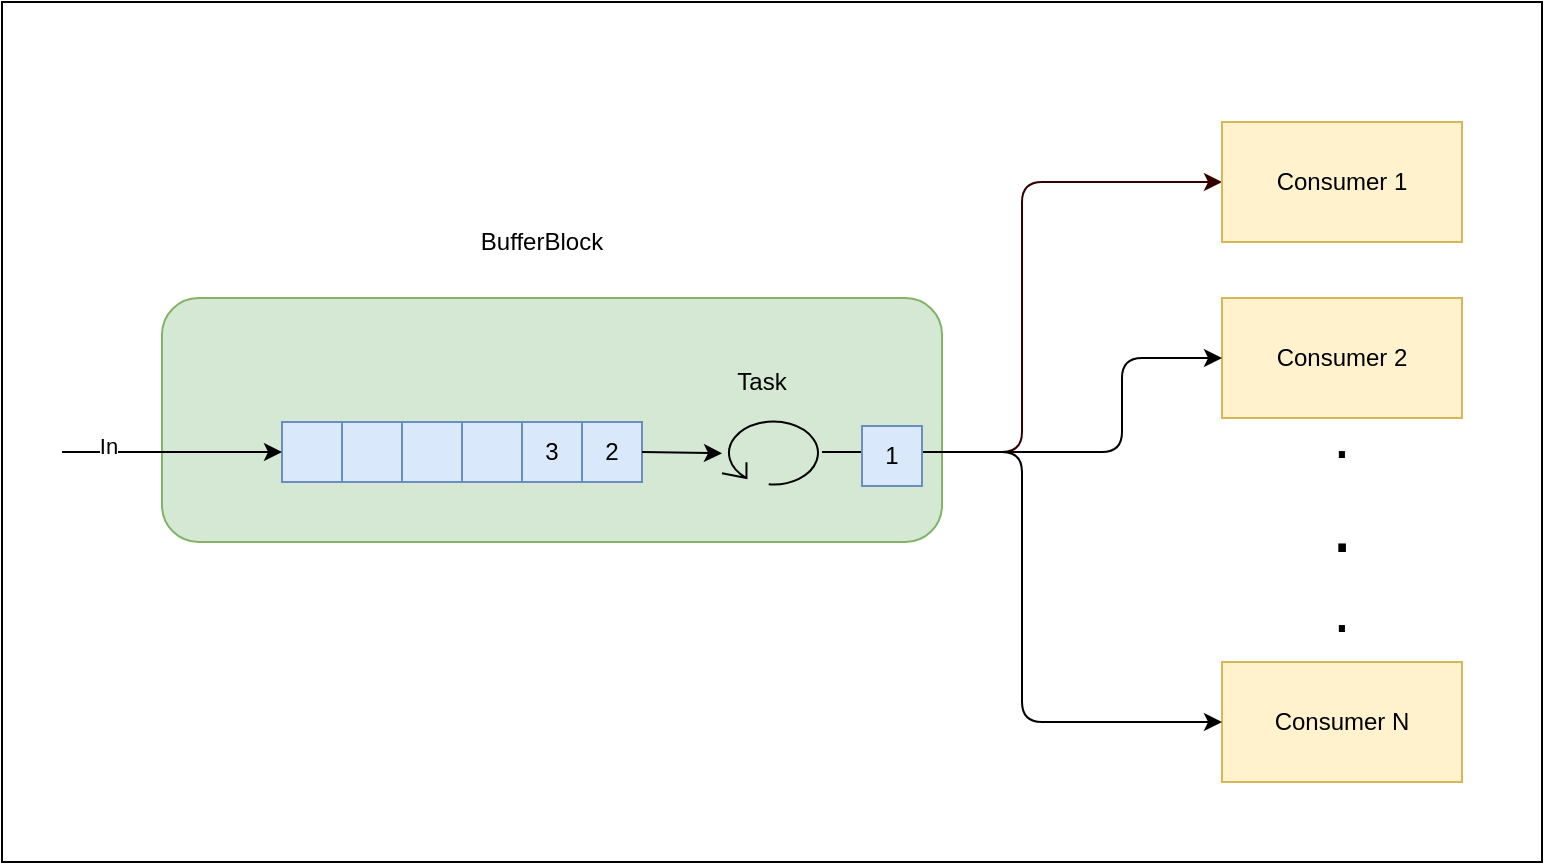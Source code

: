 <mxfile version="14.5.1" type="device"><diagram id="iWrIQW8u5420wMMB_0xD" name="Page-1"><mxGraphModel dx="1281" dy="1141" grid="1" gridSize="10" guides="1" tooltips="1" connect="1" arrows="1" fold="1" page="1" pageScale="1" pageWidth="827" pageHeight="1169" math="0" shadow="0"><root><mxCell id="0"/><mxCell id="1" parent="0"/><mxCell id="u-xC2j3YnMLvnL0ZKwwD-40" value="" style="rounded=0;whiteSpace=wrap;html=1;" vertex="1" parent="1"><mxGeometry x="10" y="50" width="770" height="430" as="geometry"/></mxCell><mxCell id="u-xC2j3YnMLvnL0ZKwwD-1" value="" style="rounded=1;whiteSpace=wrap;html=1;fillColor=#d5e8d4;strokeColor=#82b366;" vertex="1" parent="1"><mxGeometry x="90" y="198" width="390" height="122" as="geometry"/></mxCell><mxCell id="u-xC2j3YnMLvnL0ZKwwD-2" value="" style="whiteSpace=wrap;html=1;aspect=fixed;fillColor=#dae8fc;strokeColor=#6c8ebf;" vertex="1" parent="1"><mxGeometry x="150" y="260" width="30" height="30" as="geometry"/></mxCell><mxCell id="u-xC2j3YnMLvnL0ZKwwD-3" value="" style="whiteSpace=wrap;html=1;aspect=fixed;fillColor=#dae8fc;strokeColor=#6c8ebf;" vertex="1" parent="1"><mxGeometry x="180" y="260" width="30" height="30" as="geometry"/></mxCell><mxCell id="u-xC2j3YnMLvnL0ZKwwD-4" value="" style="whiteSpace=wrap;html=1;aspect=fixed;fillColor=#dae8fc;strokeColor=#6c8ebf;" vertex="1" parent="1"><mxGeometry x="210" y="260" width="30" height="30" as="geometry"/></mxCell><mxCell id="u-xC2j3YnMLvnL0ZKwwD-5" value="" style="whiteSpace=wrap;html=1;aspect=fixed;fillColor=#dae8fc;strokeColor=#6c8ebf;" vertex="1" parent="1"><mxGeometry x="240" y="260" width="30" height="30" as="geometry"/></mxCell><mxCell id="u-xC2j3YnMLvnL0ZKwwD-6" value="3" style="whiteSpace=wrap;html=1;aspect=fixed;fillColor=#dae8fc;strokeColor=#6c8ebf;" vertex="1" parent="1"><mxGeometry x="270" y="260" width="30" height="30" as="geometry"/></mxCell><mxCell id="u-xC2j3YnMLvnL0ZKwwD-7" value="2" style="whiteSpace=wrap;html=1;aspect=fixed;fillColor=#dae8fc;strokeColor=#6c8ebf;" vertex="1" parent="1"><mxGeometry x="300" y="260" width="30" height="30" as="geometry"/></mxCell><mxCell id="u-xC2j3YnMLvnL0ZKwwD-8" value="" style="endArrow=classic;html=1;entryX=0;entryY=0.5;entryDx=0;entryDy=0;" edge="1" parent="1" target="u-xC2j3YnMLvnL0ZKwwD-2"><mxGeometry width="50" height="50" relative="1" as="geometry"><mxPoint x="40" y="275" as="sourcePoint"/><mxPoint x="300" y="470" as="targetPoint"/></mxGeometry></mxCell><mxCell id="u-xC2j3YnMLvnL0ZKwwD-9" value="In" style="edgeLabel;html=1;align=center;verticalAlign=middle;resizable=0;points=[];" vertex="1" connectable="0" parent="u-xC2j3YnMLvnL0ZKwwD-8"><mxGeometry x="-0.582" y="3" relative="1" as="geometry"><mxPoint as="offset"/></mxGeometry></mxCell><mxCell id="u-xC2j3YnMLvnL0ZKwwD-10" value="" style="endArrow=classic;html=1;exitX=1;exitY=0.5;exitDx=0;exitDy=0;" edge="1" parent="1" source="u-xC2j3YnMLvnL0ZKwwD-7"><mxGeometry width="50" height="50" relative="1" as="geometry"><mxPoint x="250" y="520" as="sourcePoint"/><mxPoint x="370" y="275.667" as="targetPoint"/></mxGeometry></mxCell><mxCell id="u-xC2j3YnMLvnL0ZKwwD-11" value="" style="shape=mxgraph.bpmn.loop;html=1;outlineConnect=0;" vertex="1" parent="1"><mxGeometry x="370" y="258" width="50" height="34" as="geometry"/></mxCell><mxCell id="u-xC2j3YnMLvnL0ZKwwD-12" value="Task" style="text;html=1;strokeColor=none;fillColor=none;align=center;verticalAlign=middle;whiteSpace=wrap;rounded=0;" vertex="1" parent="1"><mxGeometry x="370" y="230" width="40" height="20" as="geometry"/></mxCell><mxCell id="u-xC2j3YnMLvnL0ZKwwD-13" value="" style="endArrow=classic;html=1;edgeStyle=orthogonalEdgeStyle;entryX=0;entryY=0.5;entryDx=0;entryDy=0;fillColor=#f8cecc;strokeColor=#330000;" edge="1" parent="1" source="u-xC2j3YnMLvnL0ZKwwD-11" target="u-xC2j3YnMLvnL0ZKwwD-22"><mxGeometry width="50" height="50" relative="1" as="geometry"><mxPoint x="50" y="285" as="sourcePoint"/><mxPoint x="570" y="275" as="targetPoint"/></mxGeometry></mxCell><mxCell id="u-xC2j3YnMLvnL0ZKwwD-15" value="BufferBlock" style="text;html=1;strokeColor=none;fillColor=none;align=center;verticalAlign=middle;whiteSpace=wrap;rounded=0;" vertex="1" parent="1"><mxGeometry x="260" y="160" width="40" height="20" as="geometry"/></mxCell><mxCell id="u-xC2j3YnMLvnL0ZKwwD-22" value="Consumer 1" style="rounded=0;whiteSpace=wrap;html=1;fillColor=#fff2cc;strokeColor=#d6b656;" vertex="1" parent="1"><mxGeometry x="620" y="110" width="120" height="60" as="geometry"/></mxCell><mxCell id="u-xC2j3YnMLvnL0ZKwwD-23" value="Consumer 2" style="rounded=0;whiteSpace=wrap;html=1;fillColor=#fff2cc;strokeColor=#d6b656;" vertex="1" parent="1"><mxGeometry x="620" y="198" width="120" height="60" as="geometry"/></mxCell><mxCell id="u-xC2j3YnMLvnL0ZKwwD-24" value="Consumer N" style="rounded=0;whiteSpace=wrap;html=1;fillColor=#fff2cc;strokeColor=#d6b656;" vertex="1" parent="1"><mxGeometry x="620" y="380" width="120" height="60" as="geometry"/></mxCell><mxCell id="u-xC2j3YnMLvnL0ZKwwD-25" value="&lt;font&gt;&lt;span style=&quot;font-size: 32px&quot;&gt;.&lt;/span&gt;&lt;br&gt;&lt;font style=&quot;font-size: 40px&quot;&gt;.&lt;/font&gt;&lt;br&gt;&lt;span style=&quot;font-size: 32px&quot;&gt;.&lt;/span&gt;&lt;/font&gt;" style="text;html=1;strokeColor=none;fillColor=none;align=center;verticalAlign=middle;whiteSpace=wrap;rounded=0;" vertex="1" parent="1"><mxGeometry x="660" y="300" width="40" height="20" as="geometry"/></mxCell><mxCell id="u-xC2j3YnMLvnL0ZKwwD-28" value="" style="endArrow=classic;html=1;edgeStyle=orthogonalEdgeStyle;entryX=0;entryY=0.5;entryDx=0;entryDy=0;" edge="1" parent="1" source="u-xC2j3YnMLvnL0ZKwwD-11" target="u-xC2j3YnMLvnL0ZKwwD-23"><mxGeometry width="50" height="50" relative="1" as="geometry"><mxPoint x="430" y="285" as="sourcePoint"/><mxPoint x="630" y="150" as="targetPoint"/><Array as="points"><mxPoint x="570" y="275"/><mxPoint x="570" y="228"/></Array></mxGeometry></mxCell><mxCell id="u-xC2j3YnMLvnL0ZKwwD-29" value="" style="endArrow=classic;html=1;edgeStyle=orthogonalEdgeStyle;entryX=0;entryY=0.5;entryDx=0;entryDy=0;fillColor=#fff2cc;" edge="1" parent="1" source="u-xC2j3YnMLvnL0ZKwwD-11" target="u-xC2j3YnMLvnL0ZKwwD-24"><mxGeometry width="50" height="50" relative="1" as="geometry"><mxPoint x="430" y="285" as="sourcePoint"/><mxPoint x="630" y="238" as="targetPoint"/><Array as="points"><mxPoint x="520" y="275"/><mxPoint x="520" y="410"/></Array></mxGeometry></mxCell><mxCell id="u-xC2j3YnMLvnL0ZKwwD-17" value="1" style="whiteSpace=wrap;html=1;aspect=fixed;fillColor=#dae8fc;strokeColor=#6c8ebf;" vertex="1" parent="1"><mxGeometry x="440" y="262" width="30" height="30" as="geometry"/></mxCell></root></mxGraphModel></diagram></mxfile>